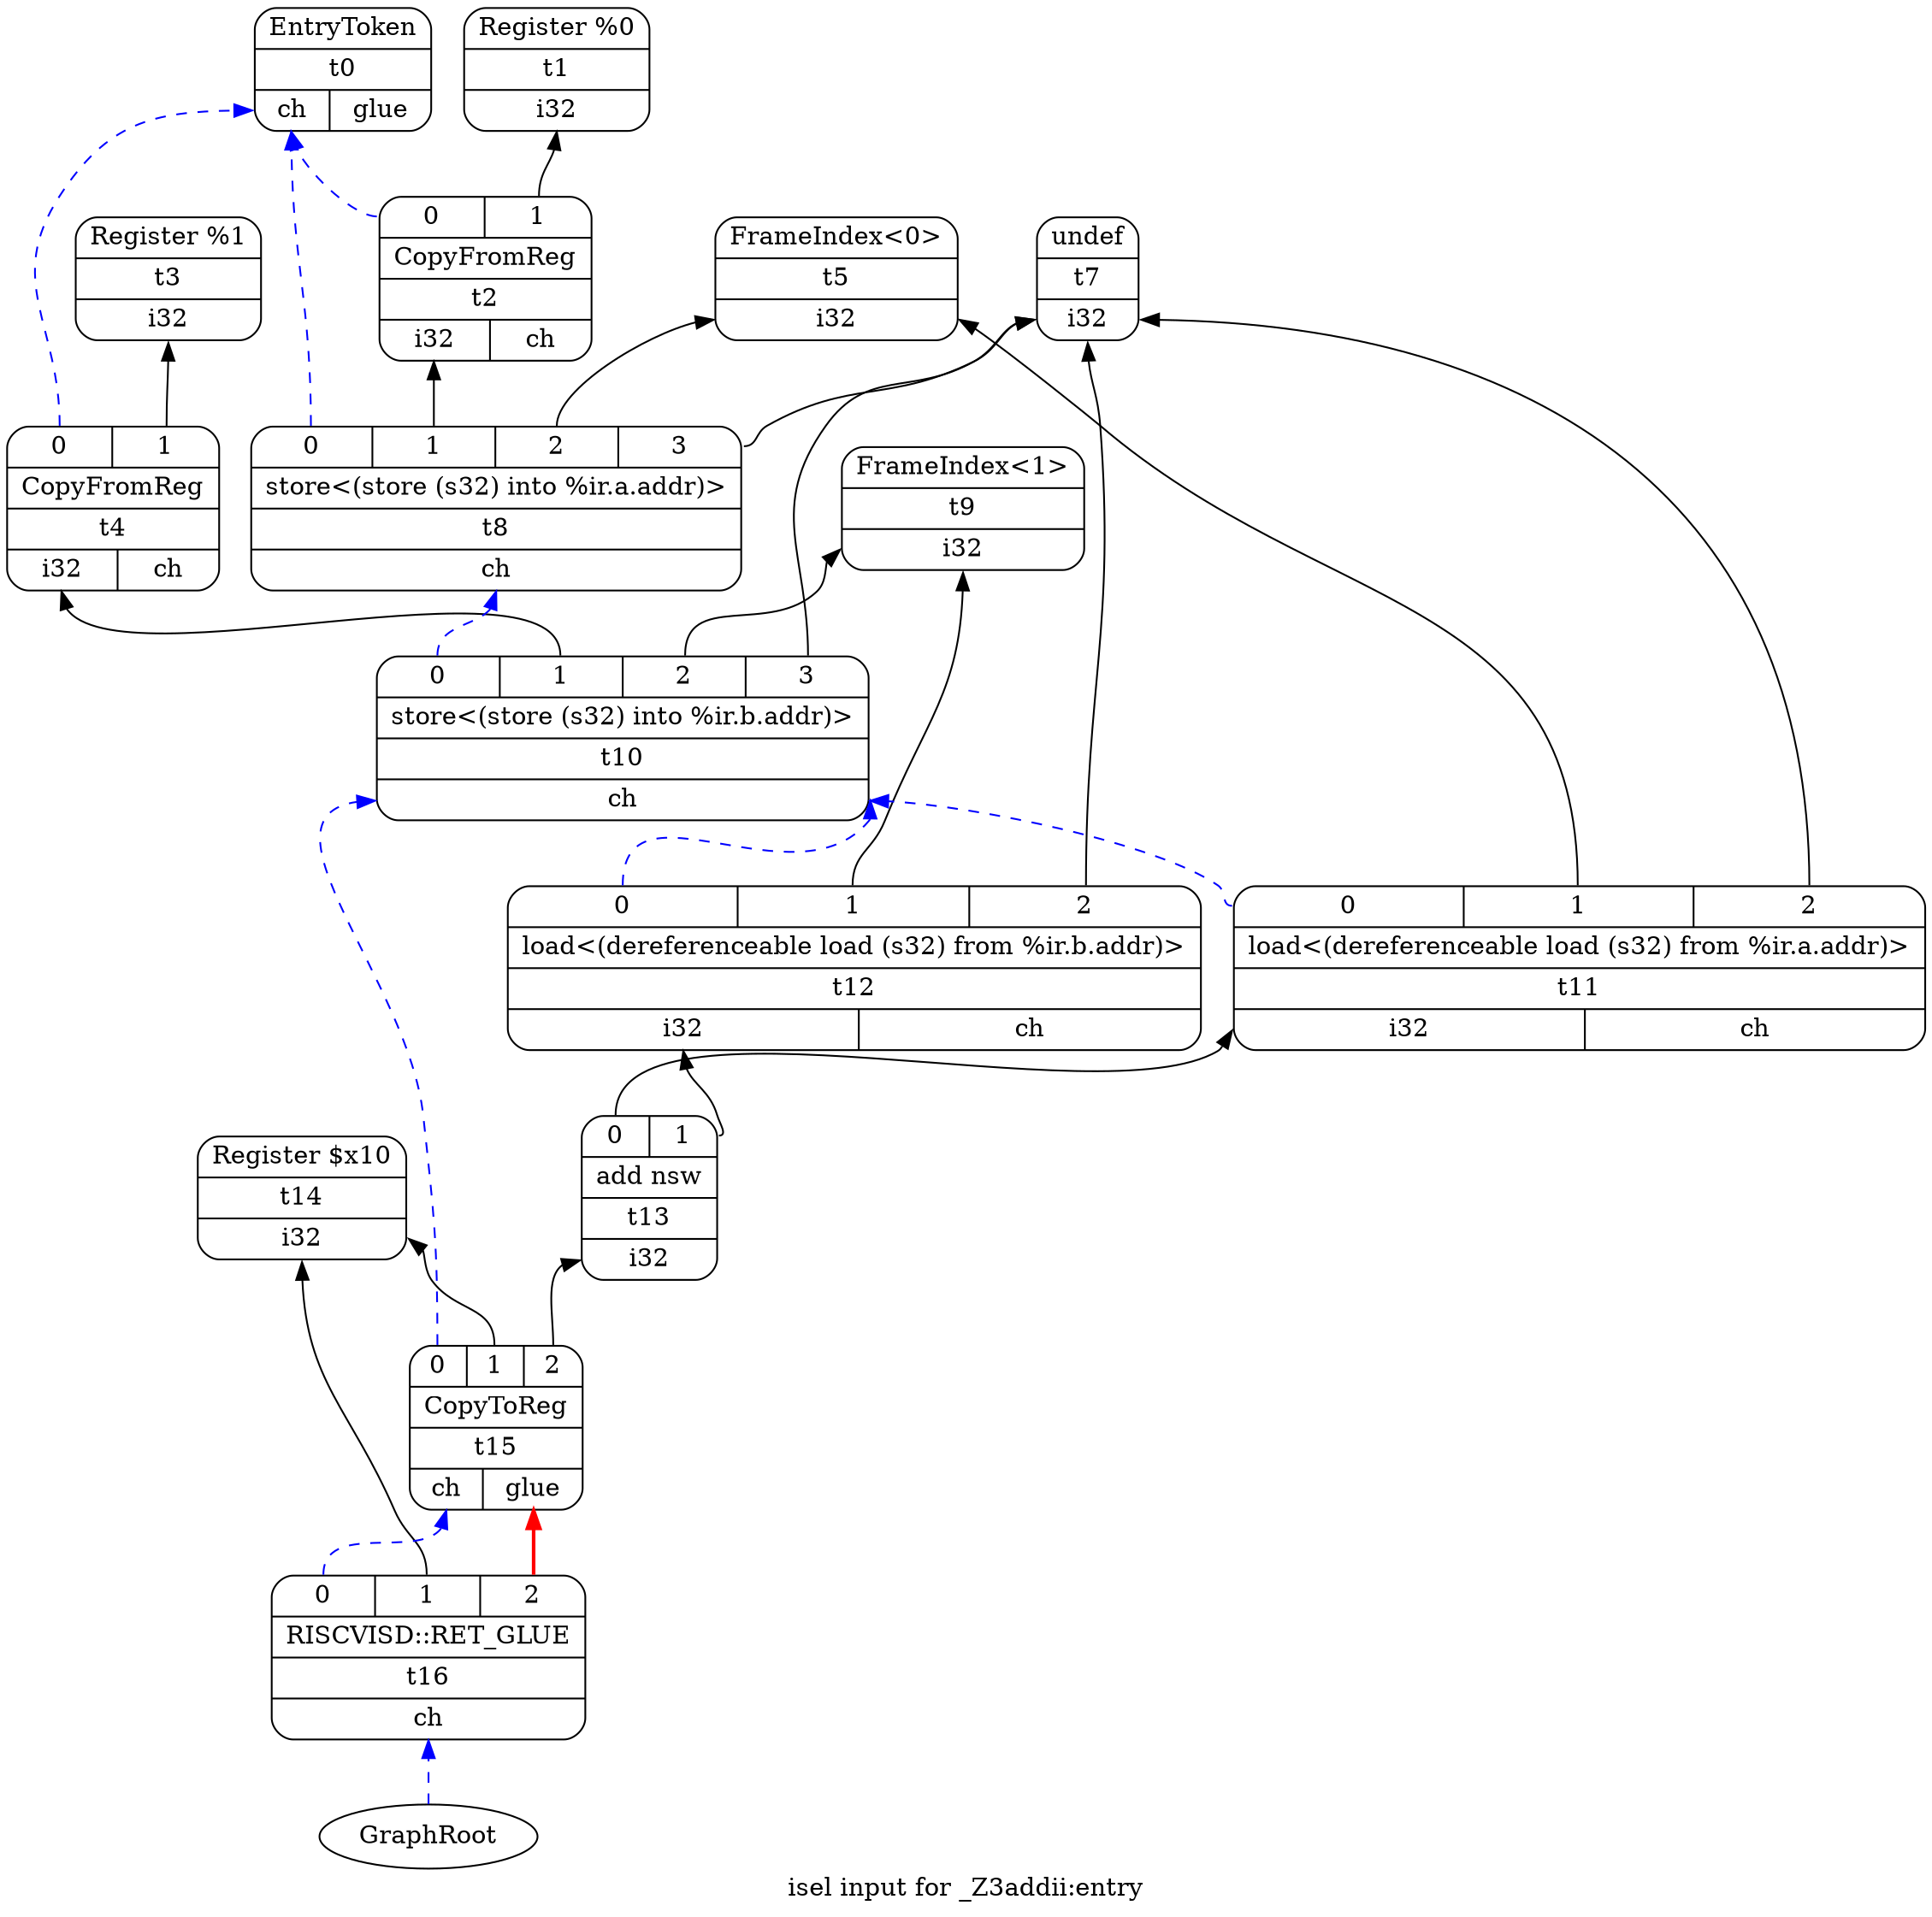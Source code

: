 digraph "isel input for _Z3addii:entry" {
	rankdir="BT";
	label="isel input for _Z3addii:entry";

	Node0x5dcb84129a20 [shape=record,shape=Mrecord,label="{EntryToken|t0|{<d0>ch|<d1>glue}}"];
	Node0x5dcb841754b0 [shape=record,shape=Mrecord,label="{Register %0|t1|{<d0>i32}}"];
	Node0x5dcb84175590 [shape=record,shape=Mrecord,label="{Register %1|t3|{<d0>i32}}"];
	Node0x5dcb84175670 [shape=record,shape=Mrecord,label="{FrameIndex\<0\>|t5|{<d0>i32}}"];
	Node0x5dcb84175750 [shape=record,shape=Mrecord,label="{undef|t7|{<d0>i32}}"];
	Node0x5dcb84175830 [shape=record,shape=Mrecord,label="{FrameIndex\<1\>|t9|{<d0>i32}}"];
	Node0x5dcb84175a60 [shape=record,shape=Mrecord,label="{Register $x10|t14|{<d0>i32}}"];
	Node0x5dcb84175520 [shape=record,shape=Mrecord,label="{{<s0>0|<s1>1}|CopyFromReg|t2|{<d0>i32|<d1>ch}}"];
	Node0x5dcb84175520:s0 -> Node0x5dcb84129a20:d0[color=blue,style=dashed];
	Node0x5dcb84175520:s1 -> Node0x5dcb841754b0:d0;
	Node0x5dcb84175600 [shape=record,shape=Mrecord,label="{{<s0>0|<s1>1}|CopyFromReg|t4|{<d0>i32|<d1>ch}}"];
	Node0x5dcb84175600:s0 -> Node0x5dcb84129a20:d0[color=blue,style=dashed];
	Node0x5dcb84175600:s1 -> Node0x5dcb84175590:d0;
	Node0x5dcb841757c0 [shape=record,shape=Mrecord,label="{{<s0>0|<s1>1|<s2>2|<s3>3}|store\<(store (s32) into %ir.a.addr)\>|t8|{<d0>ch}}"];
	Node0x5dcb841757c0:s0 -> Node0x5dcb84129a20:d0[color=blue,style=dashed];
	Node0x5dcb841757c0:s1 -> Node0x5dcb84175520:d0;
	Node0x5dcb841757c0:s2 -> Node0x5dcb84175670:d0;
	Node0x5dcb841757c0:s3 -> Node0x5dcb84175750:d0;
	Node0x5dcb841758a0 [shape=record,shape=Mrecord,label="{{<s0>0|<s1>1|<s2>2|<s3>3}|store\<(store (s32) into %ir.b.addr)\>|t10|{<d0>ch}}"];
	Node0x5dcb841758a0:s0 -> Node0x5dcb841757c0:d0[color=blue,style=dashed];
	Node0x5dcb841758a0:s1 -> Node0x5dcb84175600:d0;
	Node0x5dcb841758a0:s2 -> Node0x5dcb84175830:d0;
	Node0x5dcb841758a0:s3 -> Node0x5dcb84175750:d0;
	Node0x5dcb84175980 [shape=record,shape=Mrecord,label="{{<s0>0|<s1>1|<s2>2}|load\<(dereferenceable load (s32) from %ir.b.addr)\>|t12|{<d0>i32|<d1>ch}}"];
	Node0x5dcb84175980:s0 -> Node0x5dcb841758a0:d0[color=blue,style=dashed];
	Node0x5dcb84175980:s1 -> Node0x5dcb84175830:d0;
	Node0x5dcb84175980:s2 -> Node0x5dcb84175750:d0;
	Node0x5dcb84175910 [shape=record,shape=Mrecord,label="{{<s0>0|<s1>1|<s2>2}|load\<(dereferenceable load (s32) from %ir.a.addr)\>|t11|{<d0>i32|<d1>ch}}"];
	Node0x5dcb84175910:s0 -> Node0x5dcb841758a0:d0[color=blue,style=dashed];
	Node0x5dcb84175910:s1 -> Node0x5dcb84175670:d0;
	Node0x5dcb84175910:s2 -> Node0x5dcb84175750:d0;
	Node0x5dcb841759f0 [shape=record,shape=Mrecord,label="{{<s0>0|<s1>1}|add nsw|t13|{<d0>i32}}"];
	Node0x5dcb841759f0:s0 -> Node0x5dcb84175910:d0;
	Node0x5dcb841759f0:s1 -> Node0x5dcb84175980:d0;
	Node0x5dcb84175ad0 [shape=record,shape=Mrecord,label="{{<s0>0|<s1>1|<s2>2}|CopyToReg|t15|{<d0>ch|<d1>glue}}"];
	Node0x5dcb84175ad0:s0 -> Node0x5dcb841758a0:d0[color=blue,style=dashed];
	Node0x5dcb84175ad0:s1 -> Node0x5dcb84175a60:d0;
	Node0x5dcb84175ad0:s2 -> Node0x5dcb841759f0:d0;
	Node0x5dcb84175b40 [shape=record,shape=Mrecord,label="{{<s0>0|<s1>1|<s2>2}|RISCVISD::RET_GLUE|t16|{<d0>ch}}"];
	Node0x5dcb84175b40:s0 -> Node0x5dcb84175ad0:d0[color=blue,style=dashed];
	Node0x5dcb84175b40:s1 -> Node0x5dcb84175a60:d0;
	Node0x5dcb84175b40:s2 -> Node0x5dcb84175ad0:d1[color=red,style=bold];
	Node0x0[ plaintext=circle, label ="GraphRoot"];
	Node0x0 -> Node0x5dcb84175b40:d0[color=blue,style=dashed];
}
